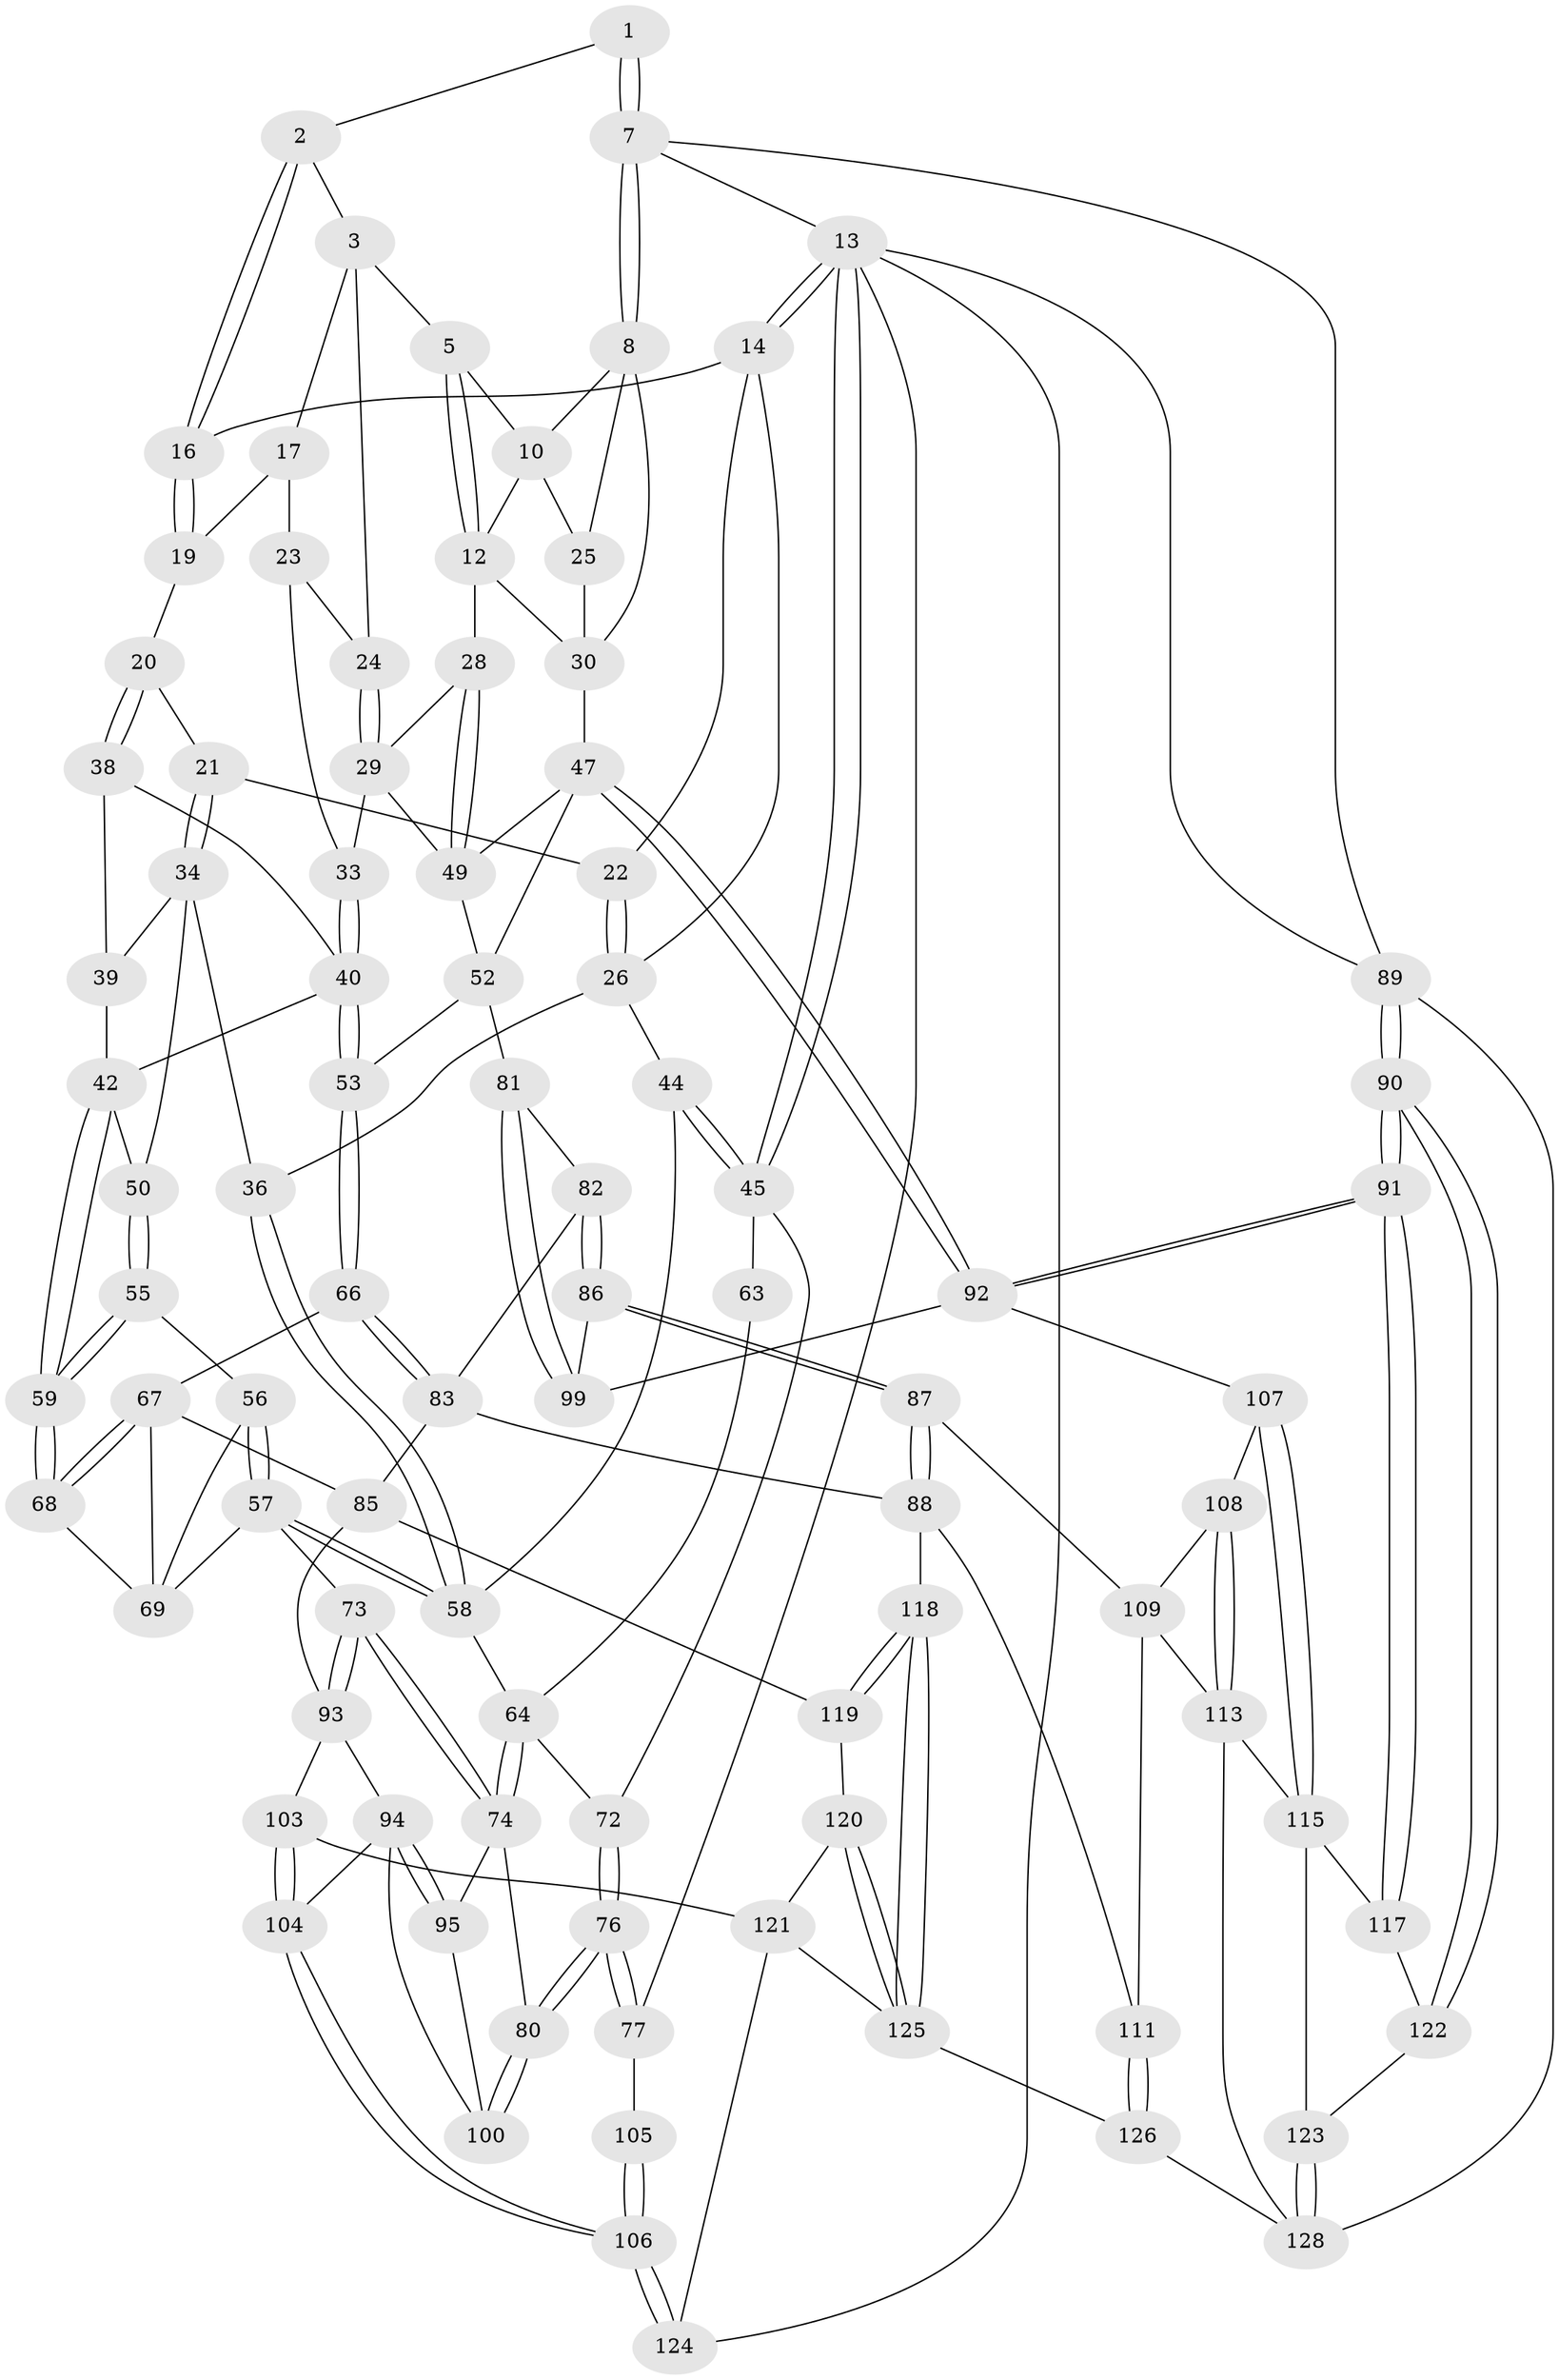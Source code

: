 // original degree distribution, {3: 0.03076923076923077, 4: 0.2153846153846154, 5: 0.5230769230769231, 6: 0.23076923076923078}
// Generated by graph-tools (version 1.1) at 2025/11/02/27/25 16:11:59]
// undirected, 91 vertices, 208 edges
graph export_dot {
graph [start="1"]
  node [color=gray90,style=filled];
  1 [pos="+0.9815771421328979+0"];
  2 [pos="+0.6193738886132775+0"];
  3 [pos="+0.70827524453203+0.03552290888384738",super="+4"];
  5 [pos="+0.8346360978651471+0.13828344748224272",super="+6"];
  7 [pos="+1+0"];
  8 [pos="+1+0.22088970496498683",super="+9"];
  10 [pos="+0.9300550326589042+0.07693380881931003",super="+11"];
  12 [pos="+0.8835094902550599+0.17888687989156613",super="+27"];
  13 [pos="+0+0",super="+78"];
  14 [pos="+0+0",super="+15"];
  16 [pos="+0.616272999568978+0"];
  17 [pos="+0.7162061286314224+0.13325594600908128",super="+18"];
  19 [pos="+0.5692494580607552+0.06550355193033626"];
  20 [pos="+0.5090546281967574+0.14722279882277295"];
  21 [pos="+0.3511477241043454+0.16073901928229725"];
  22 [pos="+0.33236381567135687+0.14706575100259953"];
  23 [pos="+0.7411739205688871+0.19927229736180285",super="+31"];
  24 [pos="+0.7900539202581718+0.19924194723234864"];
  25 [pos="+0.9801482755929394+0.1721332458491146"];
  26 [pos="+0.18587751545378908+0.17946644293603262",super="+37"];
  28 [pos="+0.8529572403166141+0.28564042378695104"];
  29 [pos="+0.8056720488822241+0.2364178601464467",super="+32"];
  30 [pos="+0.9057617943680858+0.25098517786848434",super="+46"];
  33 [pos="+0.6628920348481234+0.28526026274014926"];
  34 [pos="+0.3804439415070215+0.26870027117016926",super="+35"];
  36 [pos="+0.31805038479795544+0.3270409003556379"];
  38 [pos="+0.5046794521349777+0.2214342250154168"];
  39 [pos="+0.502903440313214+0.22308990602199533"];
  40 [pos="+0.6243453333021257+0.3330546549619686",super="+41"];
  42 [pos="+0.5484443927200069+0.36434654479696893",super="+43"];
  44 [pos="+0.16335193805301126+0.26950107910189225",super="+61"];
  45 [pos="+0+0.1808849327323716",super="+62"];
  47 [pos="+1+0.4234990005218373",super="+48"];
  49 [pos="+0.8472347911185075+0.3076438249864182",super="+51"];
  50 [pos="+0.39686212463616133+0.3371787002728103"];
  52 [pos="+0.7445207811387318+0.47956602797982506",super="+54"];
  53 [pos="+0.634596346105147+0.3535724783417127"];
  55 [pos="+0.43073923201633+0.4119666276568754"];
  56 [pos="+0.36003404860553273+0.45840815204980817"];
  57 [pos="+0.2937531902296879+0.4713102964333456",super="+71"];
  58 [pos="+0.29153724821355104+0.4687619274837421",super="+60"];
  59 [pos="+0.47938476187638335+0.4356925622613944"];
  63 [pos="+0.09660591298995674+0.3337979688266686"];
  64 [pos="+0.13734705821581322+0.49346326009446606",super="+65"];
  66 [pos="+0.54854971363852+0.5413041257622249"];
  67 [pos="+0.5279462468654019+0.5377238548124005",super="+75"];
  68 [pos="+0.49410049737182377+0.4843705781679365"];
  69 [pos="+0.4020157187804056+0.5111277349575772",super="+70"];
  72 [pos="+0+0.48478033854186975"];
  73 [pos="+0.25753116573620344+0.6447693712590378"];
  74 [pos="+0.13991947359895793+0.541633024219438",super="+79"];
  76 [pos="+0+0.6353343965848556"];
  77 [pos="+0+0.6469138210729763"];
  80 [pos="+0+0.6394812274175612"];
  81 [pos="+0.7625040191873136+0.5571476975472984"];
  82 [pos="+0.5585699274109359+0.5449282609947153"];
  83 [pos="+0.5527018638902631+0.543228220166446",super="+84"];
  85 [pos="+0.4807689355560104+0.755752689538966",super="+96"];
  86 [pos="+0.6062286325228988+0.7304631532107899"];
  87 [pos="+0.6024236522268817+0.7368164232793343"];
  88 [pos="+0.5438322886257773+0.7716588526563588",super="+112"];
  89 [pos="+1+1"];
  90 [pos="+1+1"];
  91 [pos="+1+0.8572051693169539"];
  92 [pos="+1+0.6000946976995581",super="+98"];
  93 [pos="+0.24828205137219644+0.6771761362379266",super="+97"];
  94 [pos="+0.2279575830957922+0.6878950599676937",super="+101"];
  95 [pos="+0.1354250353826589+0.6766336219117415"];
  99 [pos="+0.766180355128172+0.5686078213628529"];
  100 [pos="+0.07793200158180189+0.7357499572257765",super="+102"];
  103 [pos="+0.26081890163443117+0.8575613767099216"];
  104 [pos="+0.13820449574060412+0.9037146056210019"];
  105 [pos="+0.04323702073565879+0.78369618097639"];
  106 [pos="+0.05841601492345687+1"];
  107 [pos="+0.8606716487905705+0.7064249617263946"];
  108 [pos="+0.7644726891358234+0.767684798014348"];
  109 [pos="+0.711292170696415+0.7867484382927931",super="+110"];
  111 [pos="+0.6192121516414391+0.9072525272721699"];
  113 [pos="+0.7466599024833785+0.9044604089342656",super="+114"];
  115 [pos="+0.8722227497423022+0.7595740919738517",super="+116"];
  117 [pos="+0.9089145792203804+0.8205274274687018"];
  118 [pos="+0.4838435745313529+0.9129615010730061"];
  119 [pos="+0.3946388514235805+0.8492423555265182"];
  120 [pos="+0.38101551484245894+0.86923781490406"];
  121 [pos="+0.3467723470989421+0.8972660773469471",super="+129"];
  122 [pos="+0.9172551983842294+0.8759583922816627"];
  123 [pos="+0.8721760815045958+0.9448366703031278"];
  124 [pos="+0+1"];
  125 [pos="+0.4759648639821564+0.9901086173568275",super="+127"];
  126 [pos="+0.5505194995663957+1"];
  128 [pos="+0.8453163825176034+1",super="+130"];
  1 -- 2;
  1 -- 7;
  1 -- 7;
  2 -- 3;
  2 -- 16;
  2 -- 16;
  3 -- 17;
  3 -- 24;
  3 -- 5;
  5 -- 12;
  5 -- 12;
  5 -- 10;
  7 -- 8;
  7 -- 8;
  7 -- 13;
  7 -- 89;
  8 -- 30;
  8 -- 25;
  8 -- 10;
  10 -- 25;
  10 -- 12;
  12 -- 28;
  12 -- 30;
  13 -- 14;
  13 -- 14;
  13 -- 45;
  13 -- 45;
  13 -- 124;
  13 -- 89;
  13 -- 77;
  14 -- 26;
  14 -- 16;
  14 -- 22;
  16 -- 19;
  16 -- 19;
  17 -- 23 [weight=2];
  17 -- 19;
  19 -- 20;
  20 -- 21;
  20 -- 38;
  20 -- 38;
  21 -- 22;
  21 -- 34;
  21 -- 34;
  22 -- 26;
  22 -- 26;
  23 -- 24;
  23 -- 33;
  24 -- 29;
  24 -- 29;
  25 -- 30;
  26 -- 36;
  26 -- 44;
  28 -- 29;
  28 -- 49;
  28 -- 49;
  29 -- 33;
  29 -- 49;
  30 -- 47;
  33 -- 40;
  33 -- 40;
  34 -- 39;
  34 -- 50;
  34 -- 36;
  36 -- 58;
  36 -- 58;
  38 -- 39;
  38 -- 40;
  39 -- 42;
  40 -- 53;
  40 -- 53;
  40 -- 42;
  42 -- 59;
  42 -- 59;
  42 -- 50;
  44 -- 45;
  44 -- 45;
  44 -- 58;
  45 -- 72;
  45 -- 63;
  47 -- 92;
  47 -- 92;
  47 -- 49;
  47 -- 52;
  49 -- 52;
  50 -- 55;
  50 -- 55;
  52 -- 53;
  52 -- 81;
  53 -- 66;
  53 -- 66;
  55 -- 56;
  55 -- 59;
  55 -- 59;
  56 -- 57;
  56 -- 57;
  56 -- 69;
  57 -- 58;
  57 -- 58;
  57 -- 73;
  57 -- 69;
  58 -- 64;
  59 -- 68;
  59 -- 68;
  63 -- 64;
  64 -- 74;
  64 -- 74;
  64 -- 72;
  66 -- 67;
  66 -- 83;
  66 -- 83;
  67 -- 68;
  67 -- 68;
  67 -- 85;
  67 -- 69;
  68 -- 69;
  72 -- 76;
  72 -- 76;
  73 -- 74;
  73 -- 74;
  73 -- 93;
  73 -- 93;
  74 -- 80;
  74 -- 95;
  76 -- 77;
  76 -- 77;
  76 -- 80;
  76 -- 80;
  77 -- 105;
  80 -- 100;
  80 -- 100;
  81 -- 82;
  81 -- 99;
  81 -- 99;
  82 -- 83;
  82 -- 86;
  82 -- 86;
  83 -- 88;
  83 -- 85;
  85 -- 93;
  85 -- 119;
  86 -- 87;
  86 -- 87;
  86 -- 99;
  87 -- 88;
  87 -- 88;
  87 -- 109;
  88 -- 118;
  88 -- 111;
  89 -- 90;
  89 -- 90;
  89 -- 128;
  90 -- 91;
  90 -- 91;
  90 -- 122;
  90 -- 122;
  91 -- 92;
  91 -- 92;
  91 -- 117;
  91 -- 117;
  92 -- 99;
  92 -- 107;
  93 -- 94;
  93 -- 103;
  94 -- 95;
  94 -- 95;
  94 -- 104;
  94 -- 100;
  95 -- 100;
  103 -- 104;
  103 -- 104;
  103 -- 121;
  104 -- 106;
  104 -- 106;
  105 -- 106;
  105 -- 106;
  106 -- 124;
  106 -- 124;
  107 -- 108;
  107 -- 115;
  107 -- 115;
  108 -- 109;
  108 -- 113;
  108 -- 113;
  109 -- 111;
  109 -- 113;
  111 -- 126;
  111 -- 126;
  113 -- 115;
  113 -- 128;
  115 -- 117;
  115 -- 123;
  117 -- 122;
  118 -- 119;
  118 -- 119;
  118 -- 125;
  118 -- 125;
  119 -- 120;
  120 -- 121;
  120 -- 125;
  120 -- 125;
  121 -- 124;
  121 -- 125;
  122 -- 123;
  123 -- 128;
  123 -- 128;
  125 -- 126;
  126 -- 128;
}
